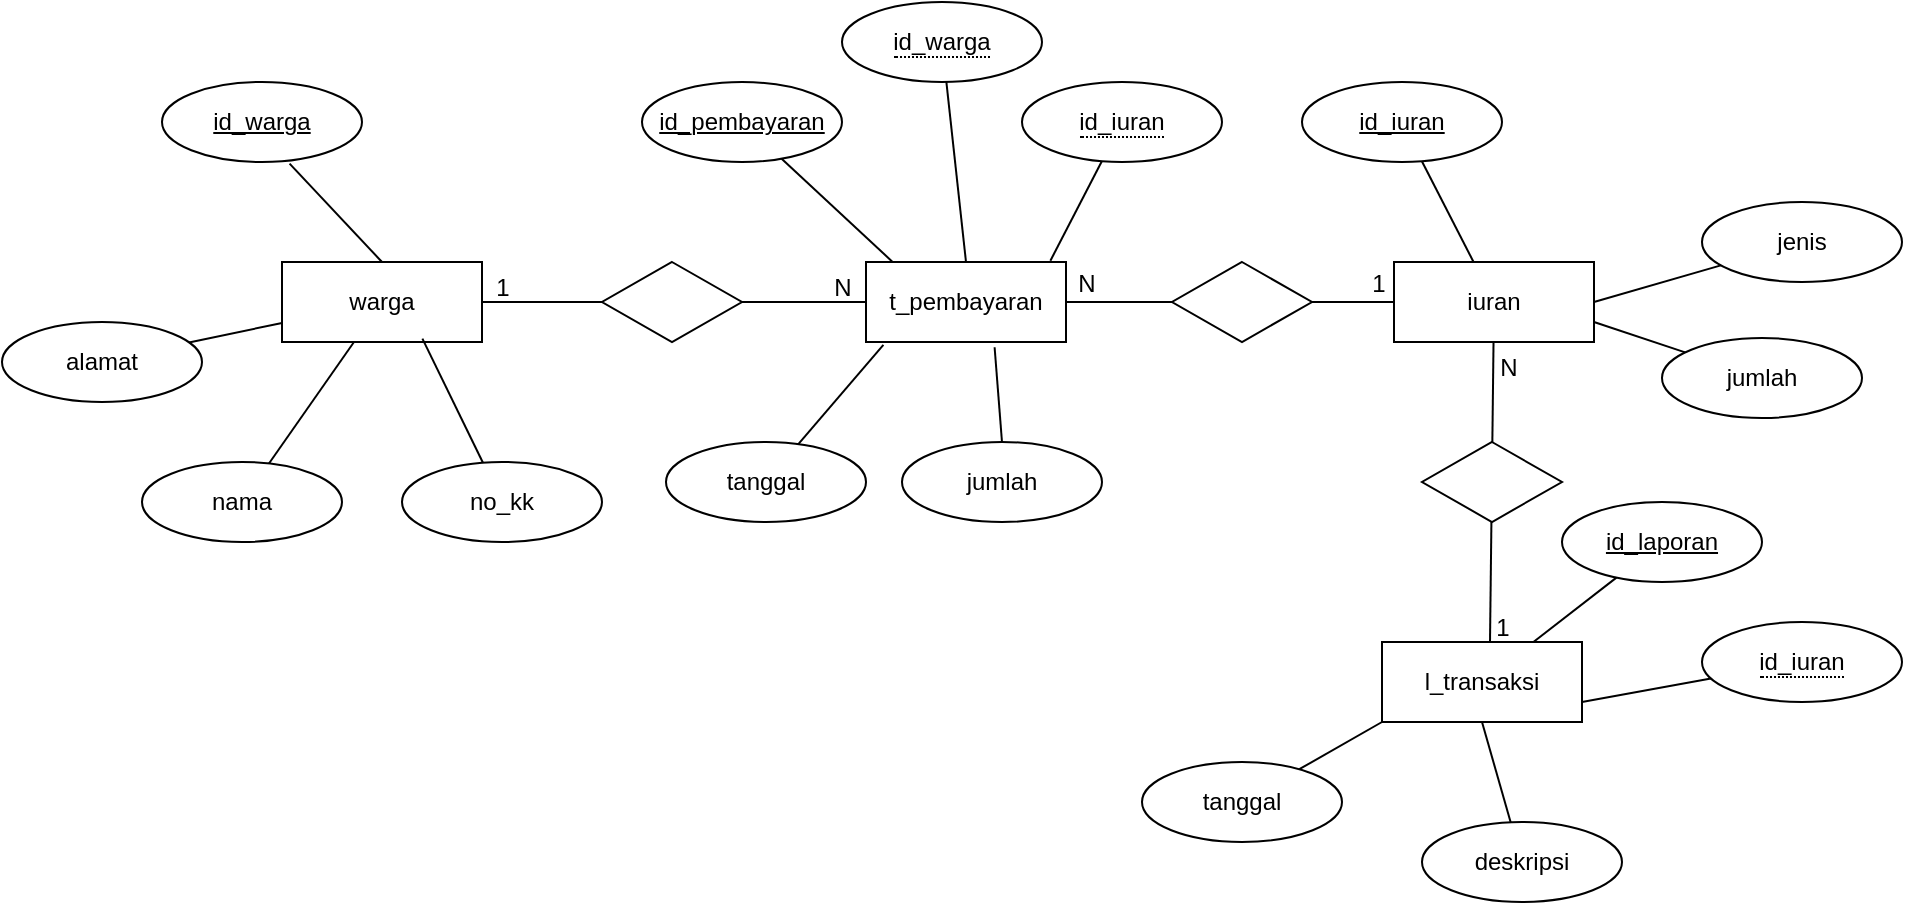 <mxfile version="21.5.0" type="device">
  <diagram name="Page-1" id="RggBXbVfViI0jlEWxS8u">
    <mxGraphModel dx="766" dy="530" grid="1" gridSize="10" guides="1" tooltips="1" connect="1" arrows="1" fold="1" page="1" pageScale="1" pageWidth="1400" pageHeight="850" math="0" shadow="0">
      <root>
        <mxCell id="0" />
        <mxCell id="1" parent="0" />
        <mxCell id="aJDhMeYefXyXSsuRFBkW-1" value="nama" style="ellipse;whiteSpace=wrap;html=1;align=center;" parent="1" vertex="1">
          <mxGeometry x="110" y="490" width="100" height="40" as="geometry" />
        </mxCell>
        <mxCell id="aJDhMeYefXyXSsuRFBkW-2" value="iuran" style="whiteSpace=wrap;html=1;align=center;" parent="1" vertex="1">
          <mxGeometry x="736" y="390" width="100" height="40" as="geometry" />
        </mxCell>
        <mxCell id="aJDhMeYefXyXSsuRFBkW-3" value="t_pembayaran" style="whiteSpace=wrap;html=1;align=center;" parent="1" vertex="1">
          <mxGeometry x="472" y="390" width="100" height="40" as="geometry" />
        </mxCell>
        <mxCell id="aJDhMeYefXyXSsuRFBkW-4" value="l_transaksi" style="whiteSpace=wrap;html=1;align=center;" parent="1" vertex="1">
          <mxGeometry x="730" y="580" width="100" height="40" as="geometry" />
        </mxCell>
        <mxCell id="aJDhMeYefXyXSsuRFBkW-5" value="warga" style="whiteSpace=wrap;html=1;align=center;" parent="1" vertex="1">
          <mxGeometry x="180" y="390" width="100" height="40" as="geometry" />
        </mxCell>
        <mxCell id="aJDhMeYefXyXSsuRFBkW-7" value="id_pembayaran" style="ellipse;whiteSpace=wrap;html=1;align=center;fontStyle=4;" parent="1" vertex="1">
          <mxGeometry x="360" y="300" width="100" height="40" as="geometry" />
        </mxCell>
        <mxCell id="aJDhMeYefXyXSsuRFBkW-8" value="alamat" style="ellipse;whiteSpace=wrap;html=1;align=center;" parent="1" vertex="1">
          <mxGeometry x="40" y="420" width="100" height="40" as="geometry" />
        </mxCell>
        <mxCell id="aJDhMeYefXyXSsuRFBkW-9" value="no_kk" style="ellipse;whiteSpace=wrap;html=1;align=center;" parent="1" vertex="1">
          <mxGeometry x="240" y="490" width="100" height="40" as="geometry" />
        </mxCell>
        <mxCell id="aJDhMeYefXyXSsuRFBkW-10" value="" style="endArrow=none;html=1;rounded=0;entryX=0.935;entryY=0.256;entryDx=0;entryDy=0;entryPerimeter=0;" parent="1" source="aJDhMeYefXyXSsuRFBkW-5" target="aJDhMeYefXyXSsuRFBkW-8" edge="1">
          <mxGeometry relative="1" as="geometry">
            <mxPoint x="20" y="410" as="sourcePoint" />
            <mxPoint x="20" y="410" as="targetPoint" />
          </mxGeometry>
        </mxCell>
        <mxCell id="aJDhMeYefXyXSsuRFBkW-11" value="" style="endArrow=none;html=1;rounded=0;" parent="1" source="aJDhMeYefXyXSsuRFBkW-5" target="aJDhMeYefXyXSsuRFBkW-1" edge="1">
          <mxGeometry relative="1" as="geometry">
            <mxPoint x="230" y="430" as="sourcePoint" />
            <mxPoint x="230" y="590" as="targetPoint" />
          </mxGeometry>
        </mxCell>
        <mxCell id="aJDhMeYefXyXSsuRFBkW-12" value="" style="endArrow=none;html=1;rounded=0;entryX=0.702;entryY=0.958;entryDx=0;entryDy=0;entryPerimeter=0;" parent="1" source="aJDhMeYefXyXSsuRFBkW-9" target="aJDhMeYefXyXSsuRFBkW-5" edge="1">
          <mxGeometry relative="1" as="geometry">
            <mxPoint x="290" y="330" as="sourcePoint" />
            <mxPoint x="290" y="330" as="targetPoint" />
          </mxGeometry>
        </mxCell>
        <mxCell id="aJDhMeYefXyXSsuRFBkW-13" value="" style="endArrow=none;html=1;rounded=0;exitX=0.638;exitY=1.02;exitDx=0;exitDy=0;exitPerimeter=0;entryX=0.5;entryY=0;entryDx=0;entryDy=0;" parent="1" source="aJDhMeYefXyXSsuRFBkW-14" target="aJDhMeYefXyXSsuRFBkW-5" edge="1">
          <mxGeometry relative="1" as="geometry">
            <mxPoint x="210" y="350" as="sourcePoint" />
            <mxPoint x="370" y="350" as="targetPoint" />
          </mxGeometry>
        </mxCell>
        <mxCell id="aJDhMeYefXyXSsuRFBkW-14" value="id_warga" style="ellipse;whiteSpace=wrap;html=1;align=center;fontStyle=4;" parent="1" vertex="1">
          <mxGeometry x="120" y="300" width="100" height="40" as="geometry" />
        </mxCell>
        <mxCell id="aJDhMeYefXyXSsuRFBkW-15" value="" style="endArrow=none;html=1;rounded=0;entryX=0;entryY=0.5;entryDx=0;entryDy=0;" parent="1" source="aJDhMeYefXyXSsuRFBkW-42" target="aJDhMeYefXyXSsuRFBkW-3" edge="1">
          <mxGeometry relative="1" as="geometry">
            <mxPoint x="280" y="410" as="sourcePoint" />
            <mxPoint x="440" y="410" as="targetPoint" />
          </mxGeometry>
        </mxCell>
        <mxCell id="aJDhMeYefXyXSsuRFBkW-16" value="" style="endArrow=none;html=1;rounded=0;entryX=0;entryY=0.5;entryDx=0;entryDy=0;" parent="1" source="aJDhMeYefXyXSsuRFBkW-3" target="aJDhMeYefXyXSsuRFBkW-2" edge="1">
          <mxGeometry relative="1" as="geometry">
            <mxPoint x="572" y="410" as="sourcePoint" />
            <mxPoint x="732" y="410" as="targetPoint" />
          </mxGeometry>
        </mxCell>
        <mxCell id="aJDhMeYefXyXSsuRFBkW-17" value="jenis" style="ellipse;whiteSpace=wrap;html=1;align=center;" parent="1" vertex="1">
          <mxGeometry x="890" y="360" width="100" height="40" as="geometry" />
        </mxCell>
        <mxCell id="aJDhMeYefXyXSsuRFBkW-18" value="jumlah" style="ellipse;whiteSpace=wrap;html=1;align=center;" parent="1" vertex="1">
          <mxGeometry x="870" y="428" width="100" height="40" as="geometry" />
        </mxCell>
        <mxCell id="aJDhMeYefXyXSsuRFBkW-20" value="" style="endArrow=none;html=1;rounded=0;entryX=1;entryY=0.5;entryDx=0;entryDy=0;" parent="1" source="aJDhMeYefXyXSsuRFBkW-17" target="aJDhMeYefXyXSsuRFBkW-2" edge="1">
          <mxGeometry relative="1" as="geometry">
            <mxPoint x="440" y="330" as="sourcePoint" />
            <mxPoint x="440" y="330" as="targetPoint" />
          </mxGeometry>
        </mxCell>
        <mxCell id="aJDhMeYefXyXSsuRFBkW-21" value="" style="endArrow=none;html=1;rounded=0;entryX=1;entryY=0.75;entryDx=0;entryDy=0;" parent="1" source="aJDhMeYefXyXSsuRFBkW-18" target="aJDhMeYefXyXSsuRFBkW-2" edge="1">
          <mxGeometry relative="1" as="geometry">
            <mxPoint x="570" y="330" as="sourcePoint" />
            <mxPoint x="570" y="330" as="targetPoint" />
          </mxGeometry>
        </mxCell>
        <mxCell id="aJDhMeYefXyXSsuRFBkW-22" value="" style="endArrow=none;html=1;rounded=0;entryX=0.133;entryY=-0.001;entryDx=0;entryDy=0;entryPerimeter=0;" parent="1" source="aJDhMeYefXyXSsuRFBkW-7" target="aJDhMeYefXyXSsuRFBkW-3" edge="1">
          <mxGeometry relative="1" as="geometry">
            <mxPoint x="480" y="340" as="sourcePoint" />
            <mxPoint x="480" y="500" as="targetPoint" />
          </mxGeometry>
        </mxCell>
        <mxCell id="aJDhMeYefXyXSsuRFBkW-23" value="&lt;span style=&quot;border-bottom: 1px dotted&quot;&gt;id_warga&lt;/span&gt;" style="ellipse;whiteSpace=wrap;html=1;align=center;" parent="1" vertex="1">
          <mxGeometry x="460" y="260" width="100" height="40" as="geometry" />
        </mxCell>
        <mxCell id="aJDhMeYefXyXSsuRFBkW-24" value="" style="endArrow=none;html=1;rounded=0;entryX=0.5;entryY=0;entryDx=0;entryDy=0;" parent="1" source="aJDhMeYefXyXSsuRFBkW-23" target="aJDhMeYefXyXSsuRFBkW-3" edge="1">
          <mxGeometry relative="1" as="geometry">
            <mxPoint x="560" y="340" as="sourcePoint" />
            <mxPoint x="560" y="500" as="targetPoint" />
          </mxGeometry>
        </mxCell>
        <mxCell id="aJDhMeYefXyXSsuRFBkW-25" value="&lt;span style=&quot;border-bottom: 1px dotted&quot;&gt;id_iuran&lt;/span&gt;" style="ellipse;whiteSpace=wrap;html=1;align=center;" parent="1" vertex="1">
          <mxGeometry x="550" y="300" width="100" height="40" as="geometry" />
        </mxCell>
        <mxCell id="aJDhMeYefXyXSsuRFBkW-26" value="" style="endArrow=none;html=1;rounded=0;entryX=0.922;entryY=-0.016;entryDx=0;entryDy=0;entryPerimeter=0;" parent="1" source="aJDhMeYefXyXSsuRFBkW-25" target="aJDhMeYefXyXSsuRFBkW-3" edge="1">
          <mxGeometry relative="1" as="geometry">
            <mxPoint x="600" y="340" as="sourcePoint" />
            <mxPoint x="600" y="500" as="targetPoint" />
          </mxGeometry>
        </mxCell>
        <mxCell id="aJDhMeYefXyXSsuRFBkW-27" value="" style="endArrow=none;html=1;rounded=0;entryX=0.54;entryY=0;entryDx=0;entryDy=0;entryPerimeter=0;" parent="1" source="aJDhMeYefXyXSsuRFBkW-2" target="aJDhMeYefXyXSsuRFBkW-4" edge="1">
          <mxGeometry relative="1" as="geometry">
            <mxPoint x="786" y="430" as="sourcePoint" />
            <mxPoint x="786" y="590" as="targetPoint" />
          </mxGeometry>
        </mxCell>
        <mxCell id="aJDhMeYefXyXSsuRFBkW-28" value="id_iuran" style="ellipse;whiteSpace=wrap;html=1;align=center;fontStyle=4;" parent="1" vertex="1">
          <mxGeometry x="690" y="300" width="100" height="40" as="geometry" />
        </mxCell>
        <mxCell id="aJDhMeYefXyXSsuRFBkW-29" value="tanggal" style="ellipse;whiteSpace=wrap;html=1;align=center;" parent="1" vertex="1">
          <mxGeometry x="372" y="480" width="100" height="40" as="geometry" />
        </mxCell>
        <mxCell id="aJDhMeYefXyXSsuRFBkW-30" value="" style="endArrow=none;html=1;rounded=0;entryX=0.087;entryY=1.037;entryDx=0;entryDy=0;entryPerimeter=0;" parent="1" source="aJDhMeYefXyXSsuRFBkW-29" target="aJDhMeYefXyXSsuRFBkW-3" edge="1">
          <mxGeometry relative="1" as="geometry">
            <mxPoint x="422" y="300" as="sourcePoint" />
            <mxPoint x="422" y="300" as="targetPoint" />
          </mxGeometry>
        </mxCell>
        <mxCell id="aJDhMeYefXyXSsuRFBkW-31" value="jumlah" style="ellipse;whiteSpace=wrap;html=1;align=center;fontStyle=0;" parent="1" vertex="1">
          <mxGeometry x="490" y="480" width="100" height="40" as="geometry" />
        </mxCell>
        <mxCell id="aJDhMeYefXyXSsuRFBkW-32" value="" style="endArrow=none;html=1;rounded=0;exitX=0.643;exitY=1.066;exitDx=0;exitDy=0;exitPerimeter=0;entryX=0.5;entryY=0;entryDx=0;entryDy=0;" parent="1" source="aJDhMeYefXyXSsuRFBkW-3" target="aJDhMeYefXyXSsuRFBkW-31" edge="1">
          <mxGeometry relative="1" as="geometry">
            <mxPoint x="540" y="420" as="sourcePoint" />
            <mxPoint x="700" y="420" as="targetPoint" />
          </mxGeometry>
        </mxCell>
        <mxCell id="aJDhMeYefXyXSsuRFBkW-33" value="" style="endArrow=none;html=1;rounded=0;" parent="1" source="aJDhMeYefXyXSsuRFBkW-28" target="aJDhMeYefXyXSsuRFBkW-2" edge="1">
          <mxGeometry relative="1" as="geometry">
            <mxPoint x="740" y="340" as="sourcePoint" />
            <mxPoint x="740" y="500" as="targetPoint" />
          </mxGeometry>
        </mxCell>
        <mxCell id="aJDhMeYefXyXSsuRFBkW-34" value="id_laporan" style="ellipse;whiteSpace=wrap;html=1;align=center;fontStyle=4;" parent="1" vertex="1">
          <mxGeometry x="820" y="510" width="100" height="40" as="geometry" />
        </mxCell>
        <mxCell id="aJDhMeYefXyXSsuRFBkW-35" value="&lt;span style=&quot;border-bottom: 1px dotted&quot;&gt;id_iuran&lt;/span&gt;" style="ellipse;whiteSpace=wrap;html=1;align=center;" parent="1" vertex="1">
          <mxGeometry x="890" y="570" width="100" height="40" as="geometry" />
        </mxCell>
        <mxCell id="aJDhMeYefXyXSsuRFBkW-36" value="" style="endArrow=none;html=1;rounded=0;" parent="1" source="aJDhMeYefXyXSsuRFBkW-34" target="aJDhMeYefXyXSsuRFBkW-4" edge="1">
          <mxGeometry relative="1" as="geometry">
            <mxPoint x="870" y="550" as="sourcePoint" />
            <mxPoint x="870" y="710" as="targetPoint" />
          </mxGeometry>
        </mxCell>
        <mxCell id="aJDhMeYefXyXSsuRFBkW-37" value="" style="endArrow=none;html=1;rounded=0;entryX=1;entryY=0.75;entryDx=0;entryDy=0;" parent="1" source="aJDhMeYefXyXSsuRFBkW-35" target="aJDhMeYefXyXSsuRFBkW-4" edge="1">
          <mxGeometry relative="1" as="geometry">
            <mxPoint x="940" y="610" as="sourcePoint" />
            <mxPoint x="940" y="770" as="targetPoint" />
          </mxGeometry>
        </mxCell>
        <mxCell id="aJDhMeYefXyXSsuRFBkW-38" value="tanggal" style="ellipse;whiteSpace=wrap;html=1;align=center;" parent="1" vertex="1">
          <mxGeometry x="610" y="640" width="100" height="40" as="geometry" />
        </mxCell>
        <mxCell id="aJDhMeYefXyXSsuRFBkW-39" value="" style="endArrow=none;html=1;rounded=0;entryX=0;entryY=1;entryDx=0;entryDy=0;" parent="1" source="aJDhMeYefXyXSsuRFBkW-38" target="aJDhMeYefXyXSsuRFBkW-4" edge="1">
          <mxGeometry relative="1" as="geometry">
            <mxPoint x="660" y="480" as="sourcePoint" />
            <mxPoint x="660" y="480" as="targetPoint" />
          </mxGeometry>
        </mxCell>
        <mxCell id="aJDhMeYefXyXSsuRFBkW-40" value="deskripsi" style="ellipse;whiteSpace=wrap;html=1;align=center;" parent="1" vertex="1">
          <mxGeometry x="750" y="670" width="100" height="40" as="geometry" />
        </mxCell>
        <mxCell id="aJDhMeYefXyXSsuRFBkW-41" value="" style="endArrow=none;html=1;rounded=0;entryX=0.5;entryY=1;entryDx=0;entryDy=0;" parent="1" source="aJDhMeYefXyXSsuRFBkW-40" target="aJDhMeYefXyXSsuRFBkW-4" edge="1">
          <mxGeometry relative="1" as="geometry">
            <mxPoint x="800" y="510" as="sourcePoint" />
            <mxPoint x="800" y="510" as="targetPoint" />
          </mxGeometry>
        </mxCell>
        <mxCell id="aJDhMeYefXyXSsuRFBkW-43" value="" style="endArrow=none;html=1;rounded=0;entryX=0;entryY=0.5;entryDx=0;entryDy=0;" parent="1" source="aJDhMeYefXyXSsuRFBkW-5" target="aJDhMeYefXyXSsuRFBkW-42" edge="1">
          <mxGeometry relative="1" as="geometry">
            <mxPoint x="280" y="410" as="sourcePoint" />
            <mxPoint x="472" y="410" as="targetPoint" />
          </mxGeometry>
        </mxCell>
        <mxCell id="aJDhMeYefXyXSsuRFBkW-42" value="" style="shape=rhombus;perimeter=rhombusPerimeter;whiteSpace=wrap;html=1;align=center;" parent="1" vertex="1">
          <mxGeometry x="340" y="390" width="70" height="40" as="geometry" />
        </mxCell>
        <mxCell id="aJDhMeYefXyXSsuRFBkW-44" value="" style="shape=rhombus;perimeter=rhombusPerimeter;whiteSpace=wrap;html=1;align=center;" parent="1" vertex="1">
          <mxGeometry x="625" y="390" width="70" height="40" as="geometry" />
        </mxCell>
        <mxCell id="aJDhMeYefXyXSsuRFBkW-45" value="" style="shape=rhombus;perimeter=rhombusPerimeter;whiteSpace=wrap;html=1;align=center;" parent="1" vertex="1">
          <mxGeometry x="750" y="480" width="70" height="40" as="geometry" />
        </mxCell>
        <mxCell id="aJDhMeYefXyXSsuRFBkW-46" value="1" style="text;html=1;align=center;verticalAlign=middle;resizable=0;points=[];autosize=1;strokeColor=none;fillColor=none;" parent="1" vertex="1">
          <mxGeometry x="275" y="388" width="30" height="30" as="geometry" />
        </mxCell>
        <mxCell id="aJDhMeYefXyXSsuRFBkW-47" value="N" style="text;html=1;align=center;verticalAlign=middle;resizable=0;points=[];autosize=1;strokeColor=none;fillColor=none;" parent="1" vertex="1">
          <mxGeometry x="445" y="388" width="30" height="30" as="geometry" />
        </mxCell>
        <mxCell id="aJDhMeYefXyXSsuRFBkW-48" value="N" style="text;html=1;align=center;verticalAlign=middle;resizable=0;points=[];autosize=1;strokeColor=none;fillColor=none;" parent="1" vertex="1">
          <mxGeometry x="567" y="386" width="30" height="30" as="geometry" />
        </mxCell>
        <mxCell id="aJDhMeYefXyXSsuRFBkW-49" value="1" style="text;html=1;align=center;verticalAlign=middle;resizable=0;points=[];autosize=1;strokeColor=none;fillColor=none;" parent="1" vertex="1">
          <mxGeometry x="713" y="386" width="30" height="30" as="geometry" />
        </mxCell>
        <mxCell id="aJDhMeYefXyXSsuRFBkW-50" value="N" style="text;html=1;align=center;verticalAlign=middle;resizable=0;points=[];autosize=1;strokeColor=none;fillColor=none;" parent="1" vertex="1">
          <mxGeometry x="778" y="428" width="30" height="30" as="geometry" />
        </mxCell>
        <mxCell id="aJDhMeYefXyXSsuRFBkW-51" value="1" style="text;html=1;align=center;verticalAlign=middle;resizable=0;points=[];autosize=1;strokeColor=none;fillColor=none;" parent="1" vertex="1">
          <mxGeometry x="775" y="558" width="30" height="30" as="geometry" />
        </mxCell>
      </root>
    </mxGraphModel>
  </diagram>
</mxfile>
